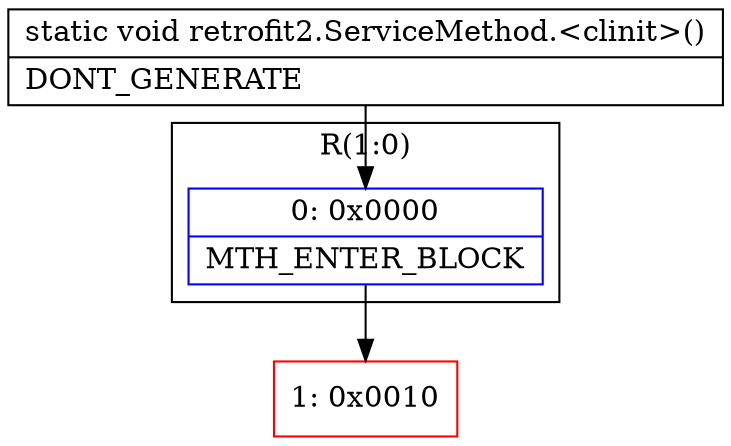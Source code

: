 digraph "CFG forretrofit2.ServiceMethod.\<clinit\>()V" {
subgraph cluster_Region_270224038 {
label = "R(1:0)";
node [shape=record,color=blue];
Node_0 [shape=record,label="{0\:\ 0x0000|MTH_ENTER_BLOCK\l}"];
}
Node_1 [shape=record,color=red,label="{1\:\ 0x0010}"];
MethodNode[shape=record,label="{static void retrofit2.ServiceMethod.\<clinit\>()  | DONT_GENERATE\l}"];
MethodNode -> Node_0;
Node_0 -> Node_1;
}

